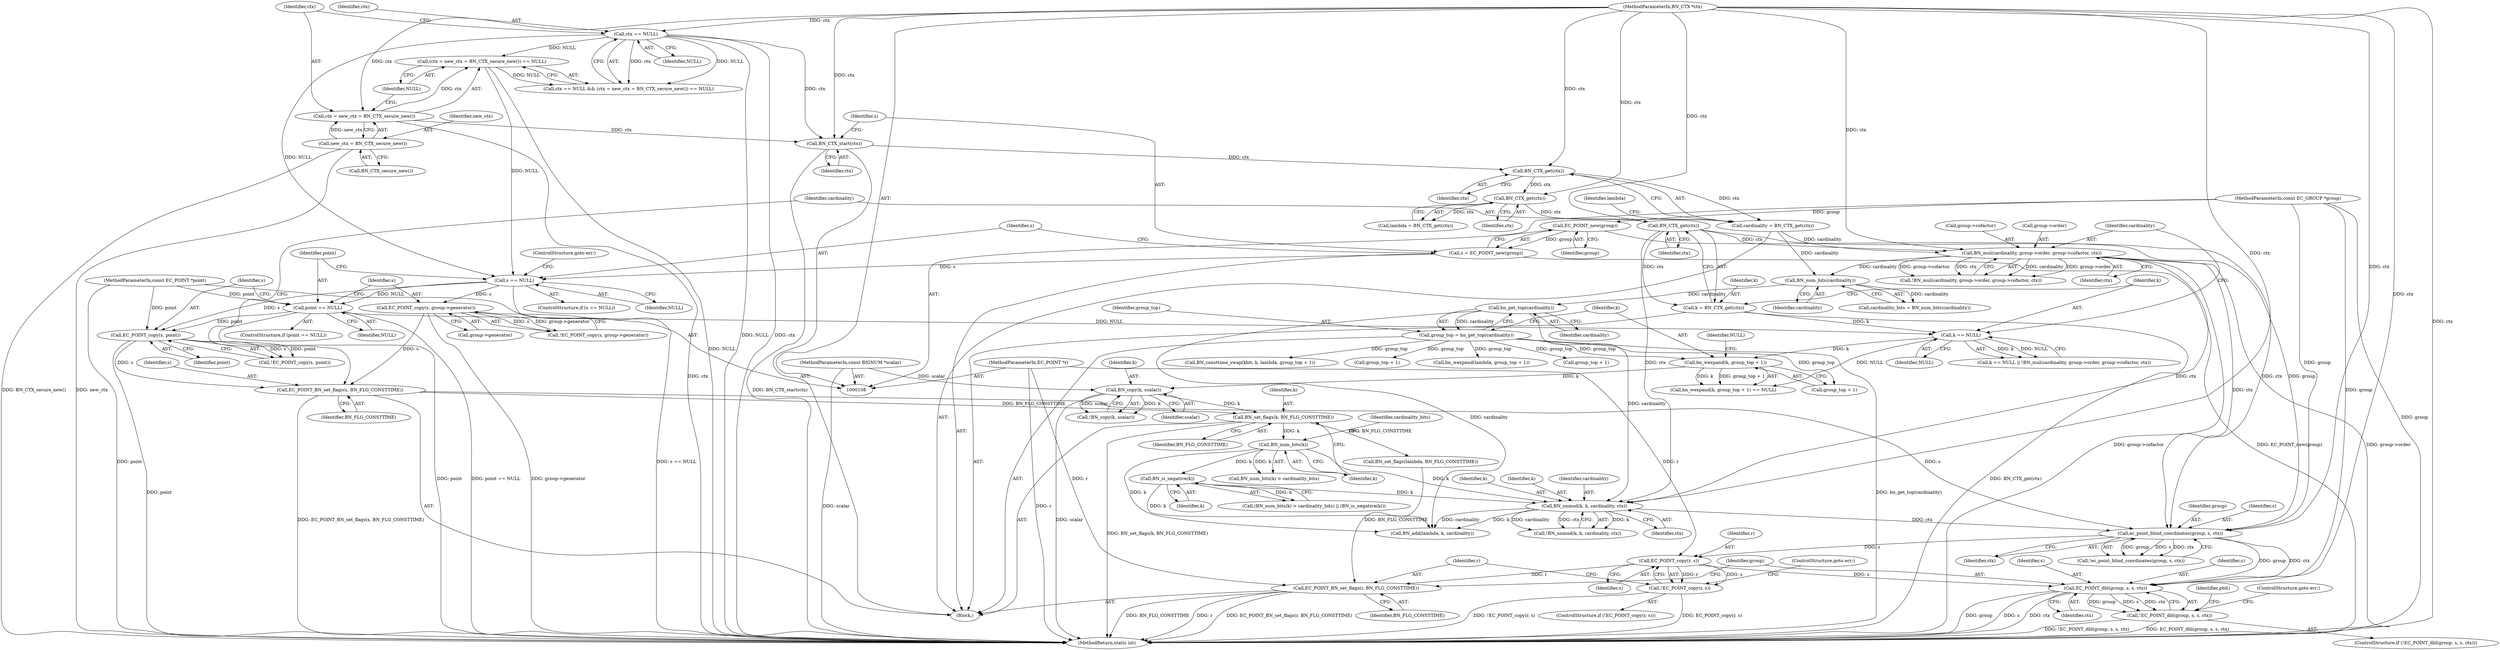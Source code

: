 digraph "0_openssl_56fb454d281a023b3f950d969693553d3f3ceea1@API" {
"1000366" [label="(Call,EC_POINT_copy(r, s))"];
"1000110" [label="(MethodParameterIn,EC_POINT *r)"];
"1000359" [label="(Call,ec_point_blind_coordinates(group, s, ctx))"];
"1000163" [label="(Call,EC_POINT_new(group))"];
"1000109" [label="(MethodParameterIn,const EC_GROUP *group)"];
"1000191" [label="(Call,EC_POINT_BN_set_flags(s, BN_FLG_CONSTTIME))"];
"1000187" [label="(Call,EC_POINT_copy(s, point))"];
"1000166" [label="(Call,s == NULL)"];
"1000161" [label="(Call,s = EC_POINT_new(group))"];
"1000147" [label="(Call,ctx == NULL)"];
"1000113" [label="(MethodParameterIn,BN_CTX *ctx)"];
"1000150" [label="(Call,(ctx = new_ctx = BN_CTX_secure_new()) == NULL)"];
"1000151" [label="(Call,ctx = new_ctx = BN_CTX_secure_new())"];
"1000153" [label="(Call,new_ctx = BN_CTX_secure_new())"];
"1000171" [label="(Call,point == NULL)"];
"1000112" [label="(MethodParameterIn,const EC_POINT *point)"];
"1000177" [label="(Call,EC_POINT_copy(s, group->generator))"];
"1000212" [label="(Call,BN_mul(cardinality, group->order, group->cofactor, ctx))"];
"1000194" [label="(Call,cardinality = BN_CTX_get(ctx))"];
"1000196" [label="(Call,BN_CTX_get(ctx))"];
"1000159" [label="(Call,BN_CTX_start(ctx))"];
"1000204" [label="(Call,BN_CTX_get(ctx))"];
"1000200" [label="(Call,BN_CTX_get(ctx))"];
"1000267" [label="(Call,BN_nnmod(k, k, cardinality, ctx))"];
"1000259" [label="(Call,BN_num_bits(k))"];
"1000253" [label="(Call,BN_set_flags(k, BN_FLG_CONSTTIME))"];
"1000249" [label="(Call,BN_copy(k, scalar))"];
"1000233" [label="(Call,bn_wexpand(k, group_top + 1))"];
"1000208" [label="(Call,k == NULL)"];
"1000202" [label="(Call,k = BN_CTX_get(ctx))"];
"1000226" [label="(Call,group_top = bn_get_top(cardinality))"];
"1000228" [label="(Call,bn_get_top(cardinality))"];
"1000224" [label="(Call,BN_num_bits(cardinality))"];
"1000111" [label="(MethodParameterIn,const BIGNUM *scalar)"];
"1000262" [label="(Call,BN_is_negative(k))"];
"1000365" [label="(Call,!EC_POINT_copy(r, s))"];
"1000370" [label="(Call,EC_POINT_BN_set_flags(r, BN_FLG_CONSTTIME))"];
"1000375" [label="(Call,EC_POINT_dbl(group, s, s, ctx))"];
"1000374" [label="(Call,!EC_POINT_dbl(group, s, s, ctx))"];
"1000147" [label="(Call,ctx == NULL)"];
"1000203" [label="(Identifier,k)"];
"1000248" [label="(Call,!BN_copy(k, scalar))"];
"1000232" [label="(Call,bn_wexpand(k, group_top + 1) == NULL)"];
"1000257" [label="(Call,(BN_num_bits(k) > cardinality_bits) || (BN_is_negative(k)))"];
"1000358" [label="(Call,!ec_point_blind_coordinates(group, s, ctx))"];
"1000369" [label="(ControlStructure,goto err;)"];
"1000262" [label="(Call,BN_is_negative(k))"];
"1000204" [label="(Call,BN_CTX_get(ctx))"];
"1000375" [label="(Call,EC_POINT_dbl(group, s, s, ctx))"];
"1000192" [label="(Identifier,s)"];
"1000213" [label="(Identifier,cardinality)"];
"1000194" [label="(Call,cardinality = BN_CTX_get(ctx))"];
"1000367" [label="(Identifier,r)"];
"1000280" [label="(Call,BN_set_flags(lambda, BN_FLG_CONSTTIME))"];
"1000360" [label="(Identifier,group)"];
"1000366" [label="(Call,EC_POINT_copy(r, s))"];
"1000263" [label="(Identifier,k)"];
"1000163" [label="(Call,EC_POINT_new(group))"];
"1000170" [label="(ControlStructure,if (point == NULL))"];
"1000195" [label="(Identifier,cardinality)"];
"1000224" [label="(Call,BN_num_bits(cardinality))"];
"1000271" [label="(Identifier,ctx)"];
"1000156" [label="(Identifier,NULL)"];
"1000269" [label="(Identifier,k)"];
"1000268" [label="(Identifier,k)"];
"1000377" [label="(Identifier,s)"];
"1000114" [label="(Block,)"];
"1000295" [label="(Call,BN_consttime_swap(kbit, k, lambda, group_top + 1))"];
"1000196" [label="(Call,BN_CTX_get(ctx))"];
"1000155" [label="(Call,BN_CTX_secure_new())"];
"1000176" [label="(Call,!EC_POINT_copy(s, group->generator))"];
"1000167" [label="(Identifier,s)"];
"1000255" [label="(Identifier,BN_FLG_CONSTTIME)"];
"1000207" [label="(Call,k == NULL || !BN_mul(cardinality, group->order, group->cofactor, ctx))"];
"1000111" [label="(MethodParameterIn,const BIGNUM *scalar)"];
"1000373" [label="(ControlStructure,if (!EC_POINT_dbl(group, s, s, ctx)))"];
"1000149" [label="(Identifier,NULL)"];
"1000225" [label="(Identifier,cardinality)"];
"1000359" [label="(Call,ec_point_blind_coordinates(group, s, ctx))"];
"1000382" [label="(Identifier,pbit)"];
"1000362" [label="(Identifier,ctx)"];
"1000235" [label="(Call,group_top + 1)"];
"1000260" [label="(Identifier,k)"];
"1000251" [label="(Identifier,scalar)"];
"1000166" [label="(Call,s == NULL)"];
"1000153" [label="(Call,new_ctx = BN_CTX_secure_new())"];
"1000150" [label="(Call,(ctx = new_ctx = BN_CTX_secure_new()) == NULL)"];
"1000179" [label="(Call,group->generator)"];
"1000199" [label="(Identifier,lambda)"];
"1000177" [label="(Call,EC_POINT_copy(s, group->generator))"];
"1000110" [label="(MethodParameterIn,EC_POINT *r)"];
"1000113" [label="(MethodParameterIn,BN_CTX *ctx)"];
"1000220" [label="(Identifier,ctx)"];
"1000217" [label="(Call,group->cofactor)"];
"1000249" [label="(Call,BN_copy(k, scalar))"];
"1000371" [label="(Identifier,r)"];
"1000299" [label="(Call,group_top + 1)"];
"1000432" [label="(MethodReturn,static int)"];
"1000154" [label="(Identifier,new_ctx)"];
"1000226" [label="(Call,group_top = bn_get_top(cardinality))"];
"1000267" [label="(Call,BN_nnmod(k, k, cardinality, ctx))"];
"1000109" [label="(MethodParameterIn,const EC_GROUP *group)"];
"1000372" [label="(Identifier,BN_FLG_CONSTTIME)"];
"1000368" [label="(Identifier,s)"];
"1000270" [label="(Identifier,cardinality)"];
"1000173" [label="(Identifier,NULL)"];
"1000191" [label="(Call,EC_POINT_BN_set_flags(s, BN_FLG_CONSTTIME))"];
"1000210" [label="(Identifier,NULL)"];
"1000202" [label="(Call,k = BN_CTX_get(ctx))"];
"1000374" [label="(Call,!EC_POINT_dbl(group, s, s, ctx))"];
"1000151" [label="(Call,ctx = new_ctx = BN_CTX_secure_new())"];
"1000148" [label="(Identifier,ctx)"];
"1000250" [label="(Identifier,k)"];
"1000229" [label="(Identifier,cardinality)"];
"1000222" [label="(Call,cardinality_bits = BN_num_bits(cardinality))"];
"1000198" [label="(Call,lambda = BN_CTX_get(ctx))"];
"1000160" [label="(Identifier,ctx)"];
"1000165" [label="(ControlStructure,if (s == NULL))"];
"1000146" [label="(Call,ctx == NULL && (ctx = new_ctx = BN_CTX_secure_new()) == NULL)"];
"1000208" [label="(Call,k == NULL)"];
"1000254" [label="(Identifier,k)"];
"1000234" [label="(Identifier,k)"];
"1000380" [label="(ControlStructure,goto err;)"];
"1000211" [label="(Call,!BN_mul(cardinality, group->order, group->cofactor, ctx))"];
"1000209" [label="(Identifier,k)"];
"1000259" [label="(Call,BN_num_bits(k))"];
"1000238" [label="(Identifier,NULL)"];
"1000152" [label="(Identifier,ctx)"];
"1000376" [label="(Identifier,group)"];
"1000365" [label="(Call,!EC_POINT_copy(r, s))"];
"1000378" [label="(Identifier,s)"];
"1000275" [label="(Call,BN_add(lambda, k, cardinality))"];
"1000169" [label="(ControlStructure,goto err;)"];
"1000193" [label="(Identifier,BN_FLG_CONSTTIME)"];
"1000186" [label="(Call,!EC_POINT_copy(s, point))"];
"1000197" [label="(Identifier,ctx)"];
"1000178" [label="(Identifier,s)"];
"1000205" [label="(Identifier,ctx)"];
"1000258" [label="(Call,BN_num_bits(k) > cardinality_bits)"];
"1000361" [label="(Identifier,s)"];
"1000233" [label="(Call,bn_wexpand(k, group_top + 1))"];
"1000161" [label="(Call,s = EC_POINT_new(group))"];
"1000240" [label="(Call,bn_wexpand(lambda, group_top + 1))"];
"1000164" [label="(Identifier,group)"];
"1000159" [label="(Call,BN_CTX_start(ctx))"];
"1000162" [label="(Identifier,s)"];
"1000379" [label="(Identifier,ctx)"];
"1000172" [label="(Identifier,point)"];
"1000189" [label="(Identifier,point)"];
"1000242" [label="(Call,group_top + 1)"];
"1000201" [label="(Identifier,ctx)"];
"1000200" [label="(Call,BN_CTX_get(ctx))"];
"1000227" [label="(Identifier,group_top)"];
"1000112" [label="(MethodParameterIn,const EC_POINT *point)"];
"1000228" [label="(Call,bn_get_top(cardinality))"];
"1000212" [label="(Call,BN_mul(cardinality, group->order, group->cofactor, ctx))"];
"1000364" [label="(ControlStructure,if (!EC_POINT_copy(r, s)))"];
"1000253" [label="(Call,BN_set_flags(k, BN_FLG_CONSTTIME))"];
"1000168" [label="(Identifier,NULL)"];
"1000188" [label="(Identifier,s)"];
"1000261" [label="(Identifier,cardinality_bits)"];
"1000266" [label="(Call,!BN_nnmod(k, k, cardinality, ctx))"];
"1000214" [label="(Call,group->order)"];
"1000187" [label="(Call,EC_POINT_copy(s, point))"];
"1000171" [label="(Call,point == NULL)"];
"1000370" [label="(Call,EC_POINT_BN_set_flags(r, BN_FLG_CONSTTIME))"];
"1000366" -> "1000365"  [label="AST: "];
"1000366" -> "1000368"  [label="CFG: "];
"1000367" -> "1000366"  [label="AST: "];
"1000368" -> "1000366"  [label="AST: "];
"1000365" -> "1000366"  [label="CFG: "];
"1000366" -> "1000365"  [label="DDG: r"];
"1000366" -> "1000365"  [label="DDG: s"];
"1000110" -> "1000366"  [label="DDG: r"];
"1000359" -> "1000366"  [label="DDG: s"];
"1000366" -> "1000370"  [label="DDG: r"];
"1000366" -> "1000375"  [label="DDG: s"];
"1000110" -> "1000108"  [label="AST: "];
"1000110" -> "1000432"  [label="DDG: r"];
"1000110" -> "1000370"  [label="DDG: r"];
"1000359" -> "1000358"  [label="AST: "];
"1000359" -> "1000362"  [label="CFG: "];
"1000360" -> "1000359"  [label="AST: "];
"1000361" -> "1000359"  [label="AST: "];
"1000362" -> "1000359"  [label="AST: "];
"1000358" -> "1000359"  [label="CFG: "];
"1000359" -> "1000358"  [label="DDG: group"];
"1000359" -> "1000358"  [label="DDG: s"];
"1000359" -> "1000358"  [label="DDG: ctx"];
"1000163" -> "1000359"  [label="DDG: group"];
"1000109" -> "1000359"  [label="DDG: group"];
"1000191" -> "1000359"  [label="DDG: s"];
"1000212" -> "1000359"  [label="DDG: ctx"];
"1000204" -> "1000359"  [label="DDG: ctx"];
"1000267" -> "1000359"  [label="DDG: ctx"];
"1000113" -> "1000359"  [label="DDG: ctx"];
"1000359" -> "1000375"  [label="DDG: group"];
"1000359" -> "1000375"  [label="DDG: ctx"];
"1000163" -> "1000161"  [label="AST: "];
"1000163" -> "1000164"  [label="CFG: "];
"1000164" -> "1000163"  [label="AST: "];
"1000161" -> "1000163"  [label="CFG: "];
"1000163" -> "1000161"  [label="DDG: group"];
"1000109" -> "1000163"  [label="DDG: group"];
"1000109" -> "1000108"  [label="AST: "];
"1000109" -> "1000432"  [label="DDG: group"];
"1000109" -> "1000375"  [label="DDG: group"];
"1000191" -> "1000114"  [label="AST: "];
"1000191" -> "1000193"  [label="CFG: "];
"1000192" -> "1000191"  [label="AST: "];
"1000193" -> "1000191"  [label="AST: "];
"1000195" -> "1000191"  [label="CFG: "];
"1000191" -> "1000432"  [label="DDG: EC_POINT_BN_set_flags(s, BN_FLG_CONSTTIME)"];
"1000187" -> "1000191"  [label="DDG: s"];
"1000177" -> "1000191"  [label="DDG: s"];
"1000191" -> "1000253"  [label="DDG: BN_FLG_CONSTTIME"];
"1000187" -> "1000186"  [label="AST: "];
"1000187" -> "1000189"  [label="CFG: "];
"1000188" -> "1000187"  [label="AST: "];
"1000189" -> "1000187"  [label="AST: "];
"1000186" -> "1000187"  [label="CFG: "];
"1000187" -> "1000432"  [label="DDG: point"];
"1000187" -> "1000186"  [label="DDG: s"];
"1000187" -> "1000186"  [label="DDG: point"];
"1000166" -> "1000187"  [label="DDG: s"];
"1000171" -> "1000187"  [label="DDG: point"];
"1000112" -> "1000187"  [label="DDG: point"];
"1000166" -> "1000165"  [label="AST: "];
"1000166" -> "1000168"  [label="CFG: "];
"1000167" -> "1000166"  [label="AST: "];
"1000168" -> "1000166"  [label="AST: "];
"1000169" -> "1000166"  [label="CFG: "];
"1000172" -> "1000166"  [label="CFG: "];
"1000166" -> "1000432"  [label="DDG: s == NULL"];
"1000161" -> "1000166"  [label="DDG: s"];
"1000147" -> "1000166"  [label="DDG: NULL"];
"1000150" -> "1000166"  [label="DDG: NULL"];
"1000166" -> "1000171"  [label="DDG: NULL"];
"1000166" -> "1000177"  [label="DDG: s"];
"1000161" -> "1000114"  [label="AST: "];
"1000162" -> "1000161"  [label="AST: "];
"1000167" -> "1000161"  [label="CFG: "];
"1000161" -> "1000432"  [label="DDG: EC_POINT_new(group)"];
"1000147" -> "1000146"  [label="AST: "];
"1000147" -> "1000149"  [label="CFG: "];
"1000148" -> "1000147"  [label="AST: "];
"1000149" -> "1000147"  [label="AST: "];
"1000152" -> "1000147"  [label="CFG: "];
"1000146" -> "1000147"  [label="CFG: "];
"1000147" -> "1000432"  [label="DDG: NULL"];
"1000147" -> "1000432"  [label="DDG: ctx"];
"1000147" -> "1000146"  [label="DDG: ctx"];
"1000147" -> "1000146"  [label="DDG: NULL"];
"1000113" -> "1000147"  [label="DDG: ctx"];
"1000147" -> "1000150"  [label="DDG: NULL"];
"1000147" -> "1000159"  [label="DDG: ctx"];
"1000113" -> "1000108"  [label="AST: "];
"1000113" -> "1000432"  [label="DDG: ctx"];
"1000113" -> "1000151"  [label="DDG: ctx"];
"1000113" -> "1000159"  [label="DDG: ctx"];
"1000113" -> "1000196"  [label="DDG: ctx"];
"1000113" -> "1000200"  [label="DDG: ctx"];
"1000113" -> "1000204"  [label="DDG: ctx"];
"1000113" -> "1000212"  [label="DDG: ctx"];
"1000113" -> "1000267"  [label="DDG: ctx"];
"1000113" -> "1000375"  [label="DDG: ctx"];
"1000150" -> "1000146"  [label="AST: "];
"1000150" -> "1000156"  [label="CFG: "];
"1000151" -> "1000150"  [label="AST: "];
"1000156" -> "1000150"  [label="AST: "];
"1000146" -> "1000150"  [label="CFG: "];
"1000150" -> "1000432"  [label="DDG: NULL"];
"1000150" -> "1000146"  [label="DDG: NULL"];
"1000151" -> "1000150"  [label="DDG: ctx"];
"1000151" -> "1000153"  [label="CFG: "];
"1000152" -> "1000151"  [label="AST: "];
"1000153" -> "1000151"  [label="AST: "];
"1000156" -> "1000151"  [label="CFG: "];
"1000151" -> "1000432"  [label="DDG: ctx"];
"1000153" -> "1000151"  [label="DDG: new_ctx"];
"1000151" -> "1000159"  [label="DDG: ctx"];
"1000153" -> "1000155"  [label="CFG: "];
"1000154" -> "1000153"  [label="AST: "];
"1000155" -> "1000153"  [label="AST: "];
"1000153" -> "1000432"  [label="DDG: BN_CTX_secure_new()"];
"1000153" -> "1000432"  [label="DDG: new_ctx"];
"1000171" -> "1000170"  [label="AST: "];
"1000171" -> "1000173"  [label="CFG: "];
"1000172" -> "1000171"  [label="AST: "];
"1000173" -> "1000171"  [label="AST: "];
"1000178" -> "1000171"  [label="CFG: "];
"1000188" -> "1000171"  [label="CFG: "];
"1000171" -> "1000432"  [label="DDG: point"];
"1000171" -> "1000432"  [label="DDG: point == NULL"];
"1000112" -> "1000171"  [label="DDG: point"];
"1000171" -> "1000208"  [label="DDG: NULL"];
"1000112" -> "1000108"  [label="AST: "];
"1000112" -> "1000432"  [label="DDG: point"];
"1000177" -> "1000176"  [label="AST: "];
"1000177" -> "1000179"  [label="CFG: "];
"1000178" -> "1000177"  [label="AST: "];
"1000179" -> "1000177"  [label="AST: "];
"1000176" -> "1000177"  [label="CFG: "];
"1000177" -> "1000432"  [label="DDG: group->generator"];
"1000177" -> "1000176"  [label="DDG: s"];
"1000177" -> "1000176"  [label="DDG: group->generator"];
"1000212" -> "1000211"  [label="AST: "];
"1000212" -> "1000220"  [label="CFG: "];
"1000213" -> "1000212"  [label="AST: "];
"1000214" -> "1000212"  [label="AST: "];
"1000217" -> "1000212"  [label="AST: "];
"1000220" -> "1000212"  [label="AST: "];
"1000211" -> "1000212"  [label="CFG: "];
"1000212" -> "1000432"  [label="DDG: group->cofactor"];
"1000212" -> "1000432"  [label="DDG: group->order"];
"1000212" -> "1000211"  [label="DDG: cardinality"];
"1000212" -> "1000211"  [label="DDG: group->order"];
"1000212" -> "1000211"  [label="DDG: group->cofactor"];
"1000212" -> "1000211"  [label="DDG: ctx"];
"1000194" -> "1000212"  [label="DDG: cardinality"];
"1000204" -> "1000212"  [label="DDG: ctx"];
"1000212" -> "1000224"  [label="DDG: cardinality"];
"1000212" -> "1000267"  [label="DDG: ctx"];
"1000194" -> "1000114"  [label="AST: "];
"1000194" -> "1000196"  [label="CFG: "];
"1000195" -> "1000194"  [label="AST: "];
"1000196" -> "1000194"  [label="AST: "];
"1000199" -> "1000194"  [label="CFG: "];
"1000196" -> "1000194"  [label="DDG: ctx"];
"1000194" -> "1000224"  [label="DDG: cardinality"];
"1000196" -> "1000197"  [label="CFG: "];
"1000197" -> "1000196"  [label="AST: "];
"1000159" -> "1000196"  [label="DDG: ctx"];
"1000196" -> "1000200"  [label="DDG: ctx"];
"1000159" -> "1000114"  [label="AST: "];
"1000159" -> "1000160"  [label="CFG: "];
"1000160" -> "1000159"  [label="AST: "];
"1000162" -> "1000159"  [label="CFG: "];
"1000159" -> "1000432"  [label="DDG: BN_CTX_start(ctx)"];
"1000204" -> "1000202"  [label="AST: "];
"1000204" -> "1000205"  [label="CFG: "];
"1000205" -> "1000204"  [label="AST: "];
"1000202" -> "1000204"  [label="CFG: "];
"1000204" -> "1000202"  [label="DDG: ctx"];
"1000200" -> "1000204"  [label="DDG: ctx"];
"1000204" -> "1000267"  [label="DDG: ctx"];
"1000200" -> "1000198"  [label="AST: "];
"1000200" -> "1000201"  [label="CFG: "];
"1000201" -> "1000200"  [label="AST: "];
"1000198" -> "1000200"  [label="CFG: "];
"1000200" -> "1000198"  [label="DDG: ctx"];
"1000267" -> "1000266"  [label="AST: "];
"1000267" -> "1000271"  [label="CFG: "];
"1000268" -> "1000267"  [label="AST: "];
"1000269" -> "1000267"  [label="AST: "];
"1000270" -> "1000267"  [label="AST: "];
"1000271" -> "1000267"  [label="AST: "];
"1000266" -> "1000267"  [label="CFG: "];
"1000267" -> "1000266"  [label="DDG: k"];
"1000267" -> "1000266"  [label="DDG: cardinality"];
"1000267" -> "1000266"  [label="DDG: ctx"];
"1000259" -> "1000267"  [label="DDG: k"];
"1000262" -> "1000267"  [label="DDG: k"];
"1000228" -> "1000267"  [label="DDG: cardinality"];
"1000267" -> "1000275"  [label="DDG: k"];
"1000267" -> "1000275"  [label="DDG: cardinality"];
"1000259" -> "1000258"  [label="AST: "];
"1000259" -> "1000260"  [label="CFG: "];
"1000260" -> "1000259"  [label="AST: "];
"1000261" -> "1000259"  [label="CFG: "];
"1000259" -> "1000258"  [label="DDG: k"];
"1000253" -> "1000259"  [label="DDG: k"];
"1000259" -> "1000262"  [label="DDG: k"];
"1000259" -> "1000275"  [label="DDG: k"];
"1000253" -> "1000114"  [label="AST: "];
"1000253" -> "1000255"  [label="CFG: "];
"1000254" -> "1000253"  [label="AST: "];
"1000255" -> "1000253"  [label="AST: "];
"1000260" -> "1000253"  [label="CFG: "];
"1000253" -> "1000432"  [label="DDG: BN_set_flags(k, BN_FLG_CONSTTIME)"];
"1000249" -> "1000253"  [label="DDG: k"];
"1000253" -> "1000280"  [label="DDG: BN_FLG_CONSTTIME"];
"1000249" -> "1000248"  [label="AST: "];
"1000249" -> "1000251"  [label="CFG: "];
"1000250" -> "1000249"  [label="AST: "];
"1000251" -> "1000249"  [label="AST: "];
"1000248" -> "1000249"  [label="CFG: "];
"1000249" -> "1000432"  [label="DDG: scalar"];
"1000249" -> "1000248"  [label="DDG: k"];
"1000249" -> "1000248"  [label="DDG: scalar"];
"1000233" -> "1000249"  [label="DDG: k"];
"1000111" -> "1000249"  [label="DDG: scalar"];
"1000233" -> "1000232"  [label="AST: "];
"1000233" -> "1000235"  [label="CFG: "];
"1000234" -> "1000233"  [label="AST: "];
"1000235" -> "1000233"  [label="AST: "];
"1000238" -> "1000233"  [label="CFG: "];
"1000233" -> "1000232"  [label="DDG: k"];
"1000233" -> "1000232"  [label="DDG: group_top + 1"];
"1000208" -> "1000233"  [label="DDG: k"];
"1000226" -> "1000233"  [label="DDG: group_top"];
"1000208" -> "1000207"  [label="AST: "];
"1000208" -> "1000210"  [label="CFG: "];
"1000209" -> "1000208"  [label="AST: "];
"1000210" -> "1000208"  [label="AST: "];
"1000213" -> "1000208"  [label="CFG: "];
"1000207" -> "1000208"  [label="CFG: "];
"1000208" -> "1000207"  [label="DDG: k"];
"1000208" -> "1000207"  [label="DDG: NULL"];
"1000202" -> "1000208"  [label="DDG: k"];
"1000208" -> "1000232"  [label="DDG: NULL"];
"1000202" -> "1000114"  [label="AST: "];
"1000203" -> "1000202"  [label="AST: "];
"1000209" -> "1000202"  [label="CFG: "];
"1000202" -> "1000432"  [label="DDG: BN_CTX_get(ctx)"];
"1000226" -> "1000114"  [label="AST: "];
"1000226" -> "1000228"  [label="CFG: "];
"1000227" -> "1000226"  [label="AST: "];
"1000228" -> "1000226"  [label="AST: "];
"1000234" -> "1000226"  [label="CFG: "];
"1000226" -> "1000432"  [label="DDG: bn_get_top(cardinality)"];
"1000228" -> "1000226"  [label="DDG: cardinality"];
"1000226" -> "1000235"  [label="DDG: group_top"];
"1000226" -> "1000240"  [label="DDG: group_top"];
"1000226" -> "1000242"  [label="DDG: group_top"];
"1000226" -> "1000295"  [label="DDG: group_top"];
"1000226" -> "1000299"  [label="DDG: group_top"];
"1000228" -> "1000229"  [label="CFG: "];
"1000229" -> "1000228"  [label="AST: "];
"1000224" -> "1000228"  [label="DDG: cardinality"];
"1000228" -> "1000275"  [label="DDG: cardinality"];
"1000224" -> "1000222"  [label="AST: "];
"1000224" -> "1000225"  [label="CFG: "];
"1000225" -> "1000224"  [label="AST: "];
"1000222" -> "1000224"  [label="CFG: "];
"1000224" -> "1000222"  [label="DDG: cardinality"];
"1000111" -> "1000108"  [label="AST: "];
"1000111" -> "1000432"  [label="DDG: scalar"];
"1000262" -> "1000257"  [label="AST: "];
"1000262" -> "1000263"  [label="CFG: "];
"1000263" -> "1000262"  [label="AST: "];
"1000257" -> "1000262"  [label="CFG: "];
"1000262" -> "1000257"  [label="DDG: k"];
"1000262" -> "1000275"  [label="DDG: k"];
"1000365" -> "1000364"  [label="AST: "];
"1000369" -> "1000365"  [label="CFG: "];
"1000371" -> "1000365"  [label="CFG: "];
"1000365" -> "1000432"  [label="DDG: !EC_POINT_copy(r, s)"];
"1000365" -> "1000432"  [label="DDG: EC_POINT_copy(r, s)"];
"1000370" -> "1000114"  [label="AST: "];
"1000370" -> "1000372"  [label="CFG: "];
"1000371" -> "1000370"  [label="AST: "];
"1000372" -> "1000370"  [label="AST: "];
"1000376" -> "1000370"  [label="CFG: "];
"1000370" -> "1000432"  [label="DDG: EC_POINT_BN_set_flags(r, BN_FLG_CONSTTIME)"];
"1000370" -> "1000432"  [label="DDG: BN_FLG_CONSTTIME"];
"1000370" -> "1000432"  [label="DDG: r"];
"1000280" -> "1000370"  [label="DDG: BN_FLG_CONSTTIME"];
"1000375" -> "1000374"  [label="AST: "];
"1000375" -> "1000379"  [label="CFG: "];
"1000376" -> "1000375"  [label="AST: "];
"1000377" -> "1000375"  [label="AST: "];
"1000378" -> "1000375"  [label="AST: "];
"1000379" -> "1000375"  [label="AST: "];
"1000374" -> "1000375"  [label="CFG: "];
"1000375" -> "1000432"  [label="DDG: group"];
"1000375" -> "1000432"  [label="DDG: s"];
"1000375" -> "1000432"  [label="DDG: ctx"];
"1000375" -> "1000374"  [label="DDG: group"];
"1000375" -> "1000374"  [label="DDG: s"];
"1000375" -> "1000374"  [label="DDG: ctx"];
"1000374" -> "1000373"  [label="AST: "];
"1000380" -> "1000374"  [label="CFG: "];
"1000382" -> "1000374"  [label="CFG: "];
"1000374" -> "1000432"  [label="DDG: EC_POINT_dbl(group, s, s, ctx)"];
"1000374" -> "1000432"  [label="DDG: !EC_POINT_dbl(group, s, s, ctx)"];
}
